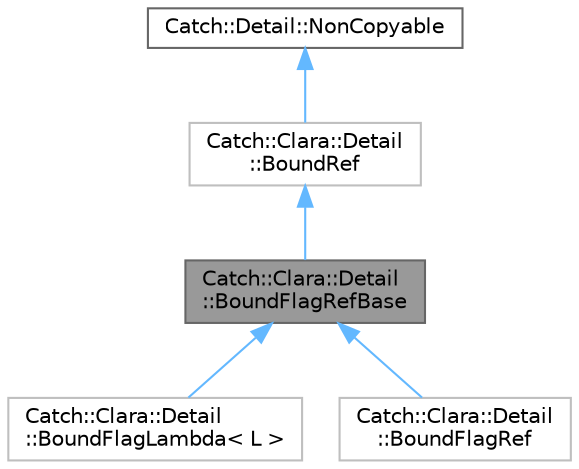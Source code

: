 digraph "Catch::Clara::Detail::BoundFlagRefBase"
{
 // LATEX_PDF_SIZE
  bgcolor="transparent";
  edge [fontname=Helvetica,fontsize=10,labelfontname=Helvetica,labelfontsize=10];
  node [fontname=Helvetica,fontsize=10,shape=box,height=0.2,width=0.4];
  Node1 [id="Node000001",label="Catch::Clara::Detail\l::BoundFlagRefBase",height=0.2,width=0.4,color="gray40", fillcolor="grey60", style="filled", fontcolor="black",tooltip=" "];
  Node2 -> Node1 [id="edge5_Node000001_Node000002",dir="back",color="steelblue1",style="solid",tooltip=" "];
  Node2 [id="Node000002",label="Catch::Clara::Detail\l::BoundRef",height=0.2,width=0.4,color="grey75", fillcolor="white", style="filled",URL="$structCatch_1_1Clara_1_1Detail_1_1BoundRef.html",tooltip=" "];
  Node3 -> Node2 [id="edge6_Node000002_Node000003",dir="back",color="steelblue1",style="solid",tooltip=" "];
  Node3 [id="Node000003",label="Catch::Detail::NonCopyable",height=0.2,width=0.4,color="gray40", fillcolor="white", style="filled",URL="$classCatch_1_1Detail_1_1NonCopyable.html",tooltip="Deriving classes become noncopyable and nonmovable."];
  Node1 -> Node4 [id="edge7_Node000001_Node000004",dir="back",color="steelblue1",style="solid",tooltip=" "];
  Node4 [id="Node000004",label="Catch::Clara::Detail\l::BoundFlagLambda\< L \>",height=0.2,width=0.4,color="grey75", fillcolor="white", style="filled",URL="$structCatch_1_1Clara_1_1Detail_1_1BoundFlagLambda.html",tooltip=" "];
  Node1 -> Node5 [id="edge8_Node000001_Node000005",dir="back",color="steelblue1",style="solid",tooltip=" "];
  Node5 [id="Node000005",label="Catch::Clara::Detail\l::BoundFlagRef",height=0.2,width=0.4,color="grey75", fillcolor="white", style="filled",URL="$structCatch_1_1Clara_1_1Detail_1_1BoundFlagRef.html",tooltip=" "];
}
